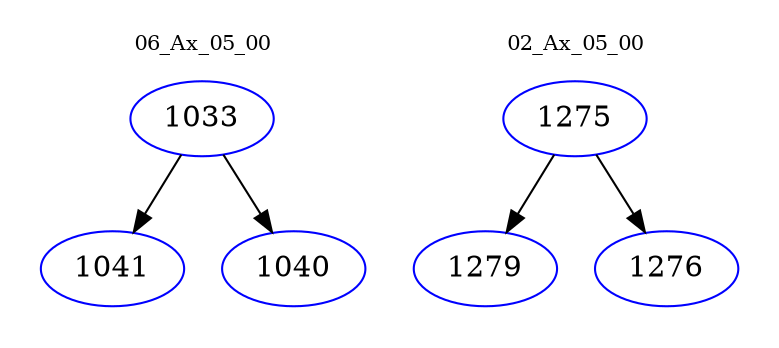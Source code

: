 digraph{
subgraph cluster_0 {
color = white
label = "06_Ax_05_00";
fontsize=10;
T0_1033 [label="1033", color="blue"]
T0_1033 -> T0_1041 [color="black"]
T0_1041 [label="1041", color="blue"]
T0_1033 -> T0_1040 [color="black"]
T0_1040 [label="1040", color="blue"]
}
subgraph cluster_1 {
color = white
label = "02_Ax_05_00";
fontsize=10;
T1_1275 [label="1275", color="blue"]
T1_1275 -> T1_1279 [color="black"]
T1_1279 [label="1279", color="blue"]
T1_1275 -> T1_1276 [color="black"]
T1_1276 [label="1276", color="blue"]
}
}
